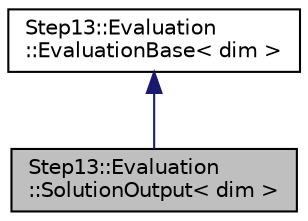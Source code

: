 digraph "Step13::Evaluation::SolutionOutput&lt; dim &gt;"
{
 // LATEX_PDF_SIZE
  edge [fontname="Helvetica",fontsize="10",labelfontname="Helvetica",labelfontsize="10"];
  node [fontname="Helvetica",fontsize="10",shape=record];
  Node1 [label="Step13::Evaluation\l::SolutionOutput\< dim \>",height=0.2,width=0.4,color="black", fillcolor="grey75", style="filled", fontcolor="black",tooltip=" "];
  Node2 -> Node1 [dir="back",color="midnightblue",fontsize="10",style="solid",fontname="Helvetica"];
  Node2 [label="Step13::Evaluation\l::EvaluationBase\< dim \>",height=0.2,width=0.4,color="black", fillcolor="white", style="filled",URL="$classStep13_1_1Evaluation_1_1EvaluationBase.html",tooltip=" "];
}
